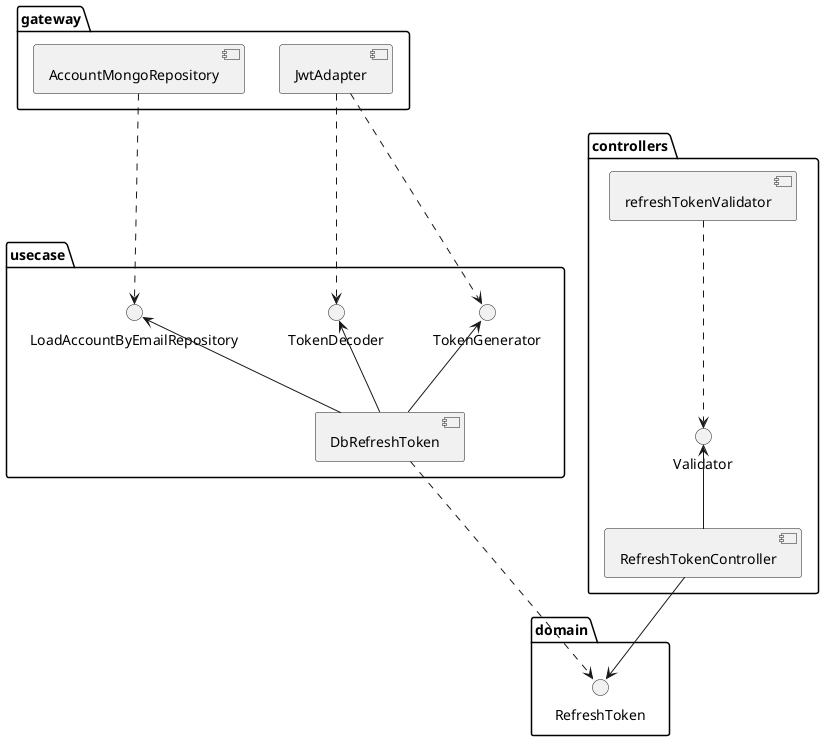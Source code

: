 @startuml "refresh-token"

package controllers {
    [RefreshTokenController] -up-> () Validator
    [refreshTokenValidator] -.-> () Validator
}

package domain {
    () RefreshToken
}

package usecase {
    () LoadAccountByEmailRepository <-- [DbRefreshToken]
    () TokenDecoder <-- [DbRefreshToken]
    () TokenGenerator <-- [DbRefreshToken]
}

package gateway {
    [AccountMongoRepository]
    [JwtAdapter]
}

RefreshTokenController --> RefreshToken
DbRefreshToken -.-> RefreshToken
AccountMongoRepository -.-> LoadAccountByEmailRepository
JwtAdapter -.-> TokenDecoder
JwtAdapter -.-> TokenGenerator

@enduml
